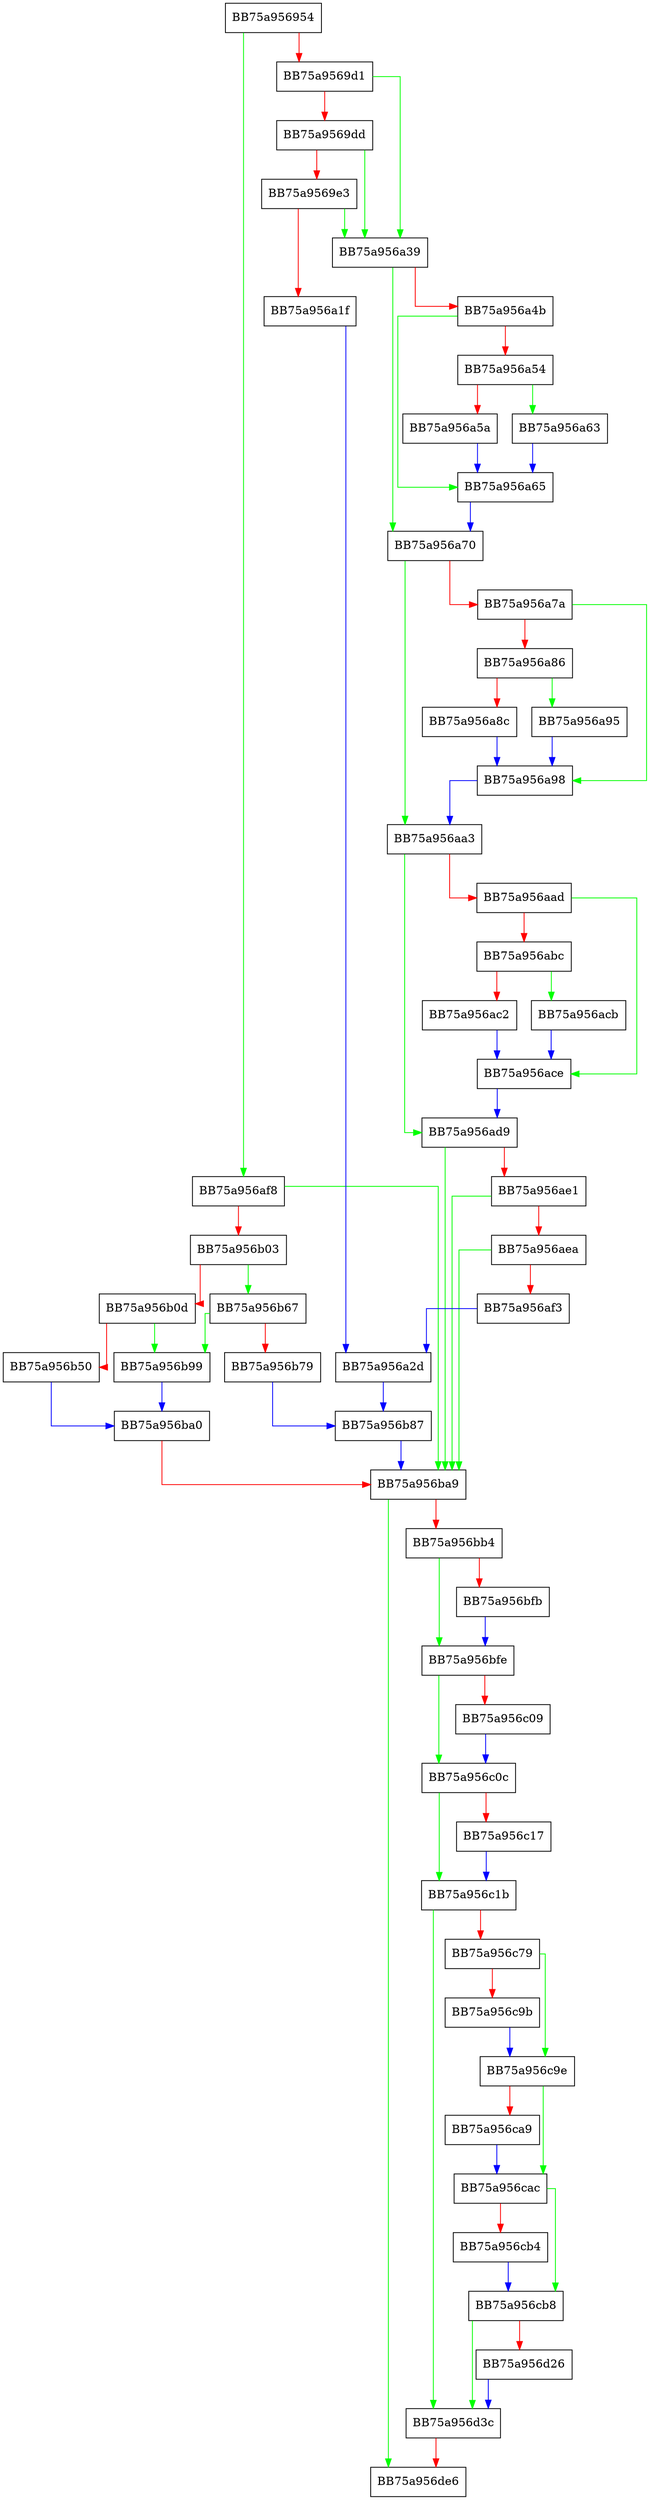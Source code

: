 digraph _do_auto_mode_training {
  node [shape="box"];
  graph [splines=ortho];
  BB75a956954 -> BB75a956af8 [color="green"];
  BB75a956954 -> BB75a9569d1 [color="red"];
  BB75a9569d1 -> BB75a956a39 [color="green"];
  BB75a9569d1 -> BB75a9569dd [color="red"];
  BB75a9569dd -> BB75a956a39 [color="green"];
  BB75a9569dd -> BB75a9569e3 [color="red"];
  BB75a9569e3 -> BB75a956a39 [color="green"];
  BB75a9569e3 -> BB75a956a1f [color="red"];
  BB75a956a1f -> BB75a956a2d [color="blue"];
  BB75a956a2d -> BB75a956b87 [color="blue"];
  BB75a956a39 -> BB75a956a70 [color="green"];
  BB75a956a39 -> BB75a956a4b [color="red"];
  BB75a956a4b -> BB75a956a65 [color="green"];
  BB75a956a4b -> BB75a956a54 [color="red"];
  BB75a956a54 -> BB75a956a63 [color="green"];
  BB75a956a54 -> BB75a956a5a [color="red"];
  BB75a956a5a -> BB75a956a65 [color="blue"];
  BB75a956a63 -> BB75a956a65 [color="blue"];
  BB75a956a65 -> BB75a956a70 [color="blue"];
  BB75a956a70 -> BB75a956aa3 [color="green"];
  BB75a956a70 -> BB75a956a7a [color="red"];
  BB75a956a7a -> BB75a956a98 [color="green"];
  BB75a956a7a -> BB75a956a86 [color="red"];
  BB75a956a86 -> BB75a956a95 [color="green"];
  BB75a956a86 -> BB75a956a8c [color="red"];
  BB75a956a8c -> BB75a956a98 [color="blue"];
  BB75a956a95 -> BB75a956a98 [color="blue"];
  BB75a956a98 -> BB75a956aa3 [color="blue"];
  BB75a956aa3 -> BB75a956ad9 [color="green"];
  BB75a956aa3 -> BB75a956aad [color="red"];
  BB75a956aad -> BB75a956ace [color="green"];
  BB75a956aad -> BB75a956abc [color="red"];
  BB75a956abc -> BB75a956acb [color="green"];
  BB75a956abc -> BB75a956ac2 [color="red"];
  BB75a956ac2 -> BB75a956ace [color="blue"];
  BB75a956acb -> BB75a956ace [color="blue"];
  BB75a956ace -> BB75a956ad9 [color="blue"];
  BB75a956ad9 -> BB75a956ba9 [color="green"];
  BB75a956ad9 -> BB75a956ae1 [color="red"];
  BB75a956ae1 -> BB75a956ba9 [color="green"];
  BB75a956ae1 -> BB75a956aea [color="red"];
  BB75a956aea -> BB75a956ba9 [color="green"];
  BB75a956aea -> BB75a956af3 [color="red"];
  BB75a956af3 -> BB75a956a2d [color="blue"];
  BB75a956af8 -> BB75a956ba9 [color="green"];
  BB75a956af8 -> BB75a956b03 [color="red"];
  BB75a956b03 -> BB75a956b67 [color="green"];
  BB75a956b03 -> BB75a956b0d [color="red"];
  BB75a956b0d -> BB75a956b99 [color="green"];
  BB75a956b0d -> BB75a956b50 [color="red"];
  BB75a956b50 -> BB75a956ba0 [color="blue"];
  BB75a956b67 -> BB75a956b99 [color="green"];
  BB75a956b67 -> BB75a956b79 [color="red"];
  BB75a956b79 -> BB75a956b87 [color="blue"];
  BB75a956b87 -> BB75a956ba9 [color="blue"];
  BB75a956b99 -> BB75a956ba0 [color="blue"];
  BB75a956ba0 -> BB75a956ba9 [color="red"];
  BB75a956ba9 -> BB75a956de6 [color="green"];
  BB75a956ba9 -> BB75a956bb4 [color="red"];
  BB75a956bb4 -> BB75a956bfe [color="green"];
  BB75a956bb4 -> BB75a956bfb [color="red"];
  BB75a956bfb -> BB75a956bfe [color="blue"];
  BB75a956bfe -> BB75a956c0c [color="green"];
  BB75a956bfe -> BB75a956c09 [color="red"];
  BB75a956c09 -> BB75a956c0c [color="blue"];
  BB75a956c0c -> BB75a956c1b [color="green"];
  BB75a956c0c -> BB75a956c17 [color="red"];
  BB75a956c17 -> BB75a956c1b [color="blue"];
  BB75a956c1b -> BB75a956d3c [color="green"];
  BB75a956c1b -> BB75a956c79 [color="red"];
  BB75a956c79 -> BB75a956c9e [color="green"];
  BB75a956c79 -> BB75a956c9b [color="red"];
  BB75a956c9b -> BB75a956c9e [color="blue"];
  BB75a956c9e -> BB75a956cac [color="green"];
  BB75a956c9e -> BB75a956ca9 [color="red"];
  BB75a956ca9 -> BB75a956cac [color="blue"];
  BB75a956cac -> BB75a956cb8 [color="green"];
  BB75a956cac -> BB75a956cb4 [color="red"];
  BB75a956cb4 -> BB75a956cb8 [color="blue"];
  BB75a956cb8 -> BB75a956d3c [color="green"];
  BB75a956cb8 -> BB75a956d26 [color="red"];
  BB75a956d26 -> BB75a956d3c [color="blue"];
  BB75a956d3c -> BB75a956de6 [color="red"];
}